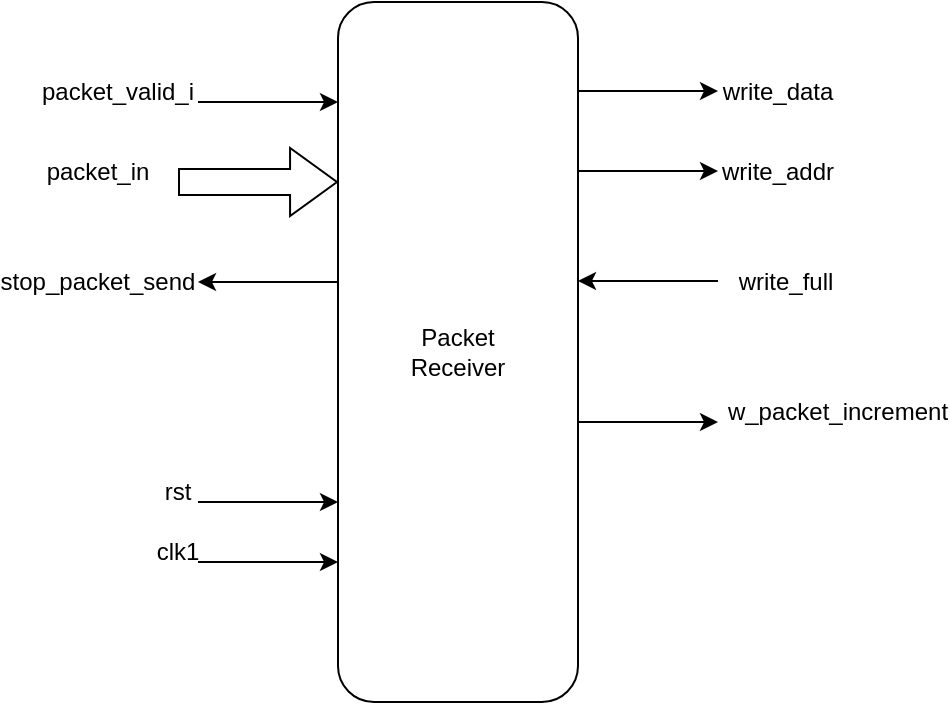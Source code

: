 <mxfile version="18.0.3" type="github">
  <diagram id="_WgtYA-rJxqxCWURHo70" name="Page-1">
    <mxGraphModel dx="1426" dy="736" grid="1" gridSize="10" guides="1" tooltips="1" connect="1" arrows="1" fold="1" page="1" pageScale="1" pageWidth="827" pageHeight="1169" math="0" shadow="0">
      <root>
        <mxCell id="0" />
        <mxCell id="1" parent="0" />
        <mxCell id="kFcvAXPXU70VyiTEzLbO-1" value="" style="endArrow=classic;html=1;rounded=0;" edge="1" parent="1">
          <mxGeometry width="50" height="50" relative="1" as="geometry">
            <mxPoint x="150" y="1060" as="sourcePoint" />
            <mxPoint x="220" y="1060" as="targetPoint" />
          </mxGeometry>
        </mxCell>
        <mxCell id="kFcvAXPXU70VyiTEzLbO-2" value="packet_valid_i" style="text;html=1;strokeColor=none;fillColor=none;align=center;verticalAlign=middle;whiteSpace=wrap;rounded=0;" vertex="1" parent="1">
          <mxGeometry x="80" y="1040" width="60" height="30" as="geometry" />
        </mxCell>
        <mxCell id="kFcvAXPXU70VyiTEzLbO-3" value="" style="shape=flexArrow;endArrow=classic;html=1;rounded=0;width=13;endSize=7.49;" edge="1" parent="1">
          <mxGeometry width="50" height="50" relative="1" as="geometry">
            <mxPoint x="140" y="1100" as="sourcePoint" />
            <mxPoint x="220" y="1100" as="targetPoint" />
            <Array as="points" />
          </mxGeometry>
        </mxCell>
        <mxCell id="kFcvAXPXU70VyiTEzLbO-4" value="packet_in" style="text;html=1;strokeColor=none;fillColor=none;align=center;verticalAlign=middle;whiteSpace=wrap;rounded=0;" vertex="1" parent="1">
          <mxGeometry x="70" y="1080" width="60" height="30" as="geometry" />
        </mxCell>
        <mxCell id="kFcvAXPXU70VyiTEzLbO-5" value="" style="endArrow=classic;html=1;rounded=0;" edge="1" parent="1">
          <mxGeometry width="50" height="50" relative="1" as="geometry">
            <mxPoint x="220" y="1150" as="sourcePoint" />
            <mxPoint x="150" y="1150" as="targetPoint" />
          </mxGeometry>
        </mxCell>
        <mxCell id="kFcvAXPXU70VyiTEzLbO-6" value="stop_packet_send" style="text;html=1;strokeColor=none;fillColor=none;align=center;verticalAlign=middle;whiteSpace=wrap;rounded=0;" vertex="1" parent="1">
          <mxGeometry x="70" y="1135" width="60" height="30" as="geometry" />
        </mxCell>
        <mxCell id="kFcvAXPXU70VyiTEzLbO-7" value="" style="endArrow=classic;html=1;rounded=0;" edge="1" parent="1">
          <mxGeometry width="50" height="50" relative="1" as="geometry">
            <mxPoint x="150" y="1260" as="sourcePoint" />
            <mxPoint x="220" y="1260" as="targetPoint" />
          </mxGeometry>
        </mxCell>
        <mxCell id="kFcvAXPXU70VyiTEzLbO-8" value="" style="endArrow=classic;html=1;rounded=0;" edge="1" parent="1">
          <mxGeometry width="50" height="50" relative="1" as="geometry">
            <mxPoint x="150" y="1290" as="sourcePoint" />
            <mxPoint x="220" y="1290" as="targetPoint" />
          </mxGeometry>
        </mxCell>
        <mxCell id="kFcvAXPXU70VyiTEzLbO-10" value="rst" style="text;html=1;strokeColor=none;fillColor=none;align=center;verticalAlign=middle;whiteSpace=wrap;rounded=0;" vertex="1" parent="1">
          <mxGeometry x="110" y="1240" width="60" height="30" as="geometry" />
        </mxCell>
        <mxCell id="kFcvAXPXU70VyiTEzLbO-11" value="clk1" style="text;html=1;strokeColor=none;fillColor=none;align=center;verticalAlign=middle;whiteSpace=wrap;rounded=0;" vertex="1" parent="1">
          <mxGeometry x="110" y="1270" width="60" height="30" as="geometry" />
        </mxCell>
        <mxCell id="kFcvAXPXU70VyiTEzLbO-16" value="Packet&lt;br&gt;Receiver" style="rounded=1;whiteSpace=wrap;html=1;" vertex="1" parent="1">
          <mxGeometry x="220" y="1010" width="120" height="350" as="geometry" />
        </mxCell>
        <mxCell id="kFcvAXPXU70VyiTEzLbO-17" value="" style="endArrow=classic;html=1;rounded=0;" edge="1" parent="1">
          <mxGeometry width="50" height="50" relative="1" as="geometry">
            <mxPoint x="340" y="1054.5" as="sourcePoint" />
            <mxPoint x="410" y="1054.5" as="targetPoint" />
          </mxGeometry>
        </mxCell>
        <mxCell id="kFcvAXPXU70VyiTEzLbO-18" value="" style="endArrow=classic;html=1;rounded=0;" edge="1" parent="1">
          <mxGeometry width="50" height="50" relative="1" as="geometry">
            <mxPoint x="340" y="1094.5" as="sourcePoint" />
            <mxPoint x="410" y="1094.5" as="targetPoint" />
          </mxGeometry>
        </mxCell>
        <mxCell id="kFcvAXPXU70VyiTEzLbO-19" value="" style="endArrow=classic;html=1;rounded=0;" edge="1" parent="1">
          <mxGeometry width="50" height="50" relative="1" as="geometry">
            <mxPoint x="340" y="1220" as="sourcePoint" />
            <mxPoint x="410" y="1220" as="targetPoint" />
          </mxGeometry>
        </mxCell>
        <mxCell id="kFcvAXPXU70VyiTEzLbO-20" value="" style="endArrow=classic;html=1;rounded=0;" edge="1" parent="1">
          <mxGeometry width="50" height="50" relative="1" as="geometry">
            <mxPoint x="410" y="1149.5" as="sourcePoint" />
            <mxPoint x="340" y="1149.5" as="targetPoint" />
          </mxGeometry>
        </mxCell>
        <mxCell id="kFcvAXPXU70VyiTEzLbO-21" value="write_data" style="text;html=1;strokeColor=none;fillColor=none;align=center;verticalAlign=middle;whiteSpace=wrap;rounded=0;" vertex="1" parent="1">
          <mxGeometry x="410" y="1040" width="60" height="30" as="geometry" />
        </mxCell>
        <mxCell id="kFcvAXPXU70VyiTEzLbO-22" value="write_addr" style="text;html=1;strokeColor=none;fillColor=none;align=center;verticalAlign=middle;whiteSpace=wrap;rounded=0;" vertex="1" parent="1">
          <mxGeometry x="410" y="1080" width="60" height="30" as="geometry" />
        </mxCell>
        <mxCell id="kFcvAXPXU70VyiTEzLbO-23" value="write_full" style="text;html=1;strokeColor=none;fillColor=none;align=center;verticalAlign=middle;whiteSpace=wrap;rounded=0;" vertex="1" parent="1">
          <mxGeometry x="414" y="1135" width="60" height="30" as="geometry" />
        </mxCell>
        <mxCell id="kFcvAXPXU70VyiTEzLbO-24" value="w_packet_increment" style="text;html=1;strokeColor=none;fillColor=none;align=center;verticalAlign=middle;whiteSpace=wrap;rounded=0;" vertex="1" parent="1">
          <mxGeometry x="440" y="1200" width="60" height="30" as="geometry" />
        </mxCell>
      </root>
    </mxGraphModel>
  </diagram>
</mxfile>
